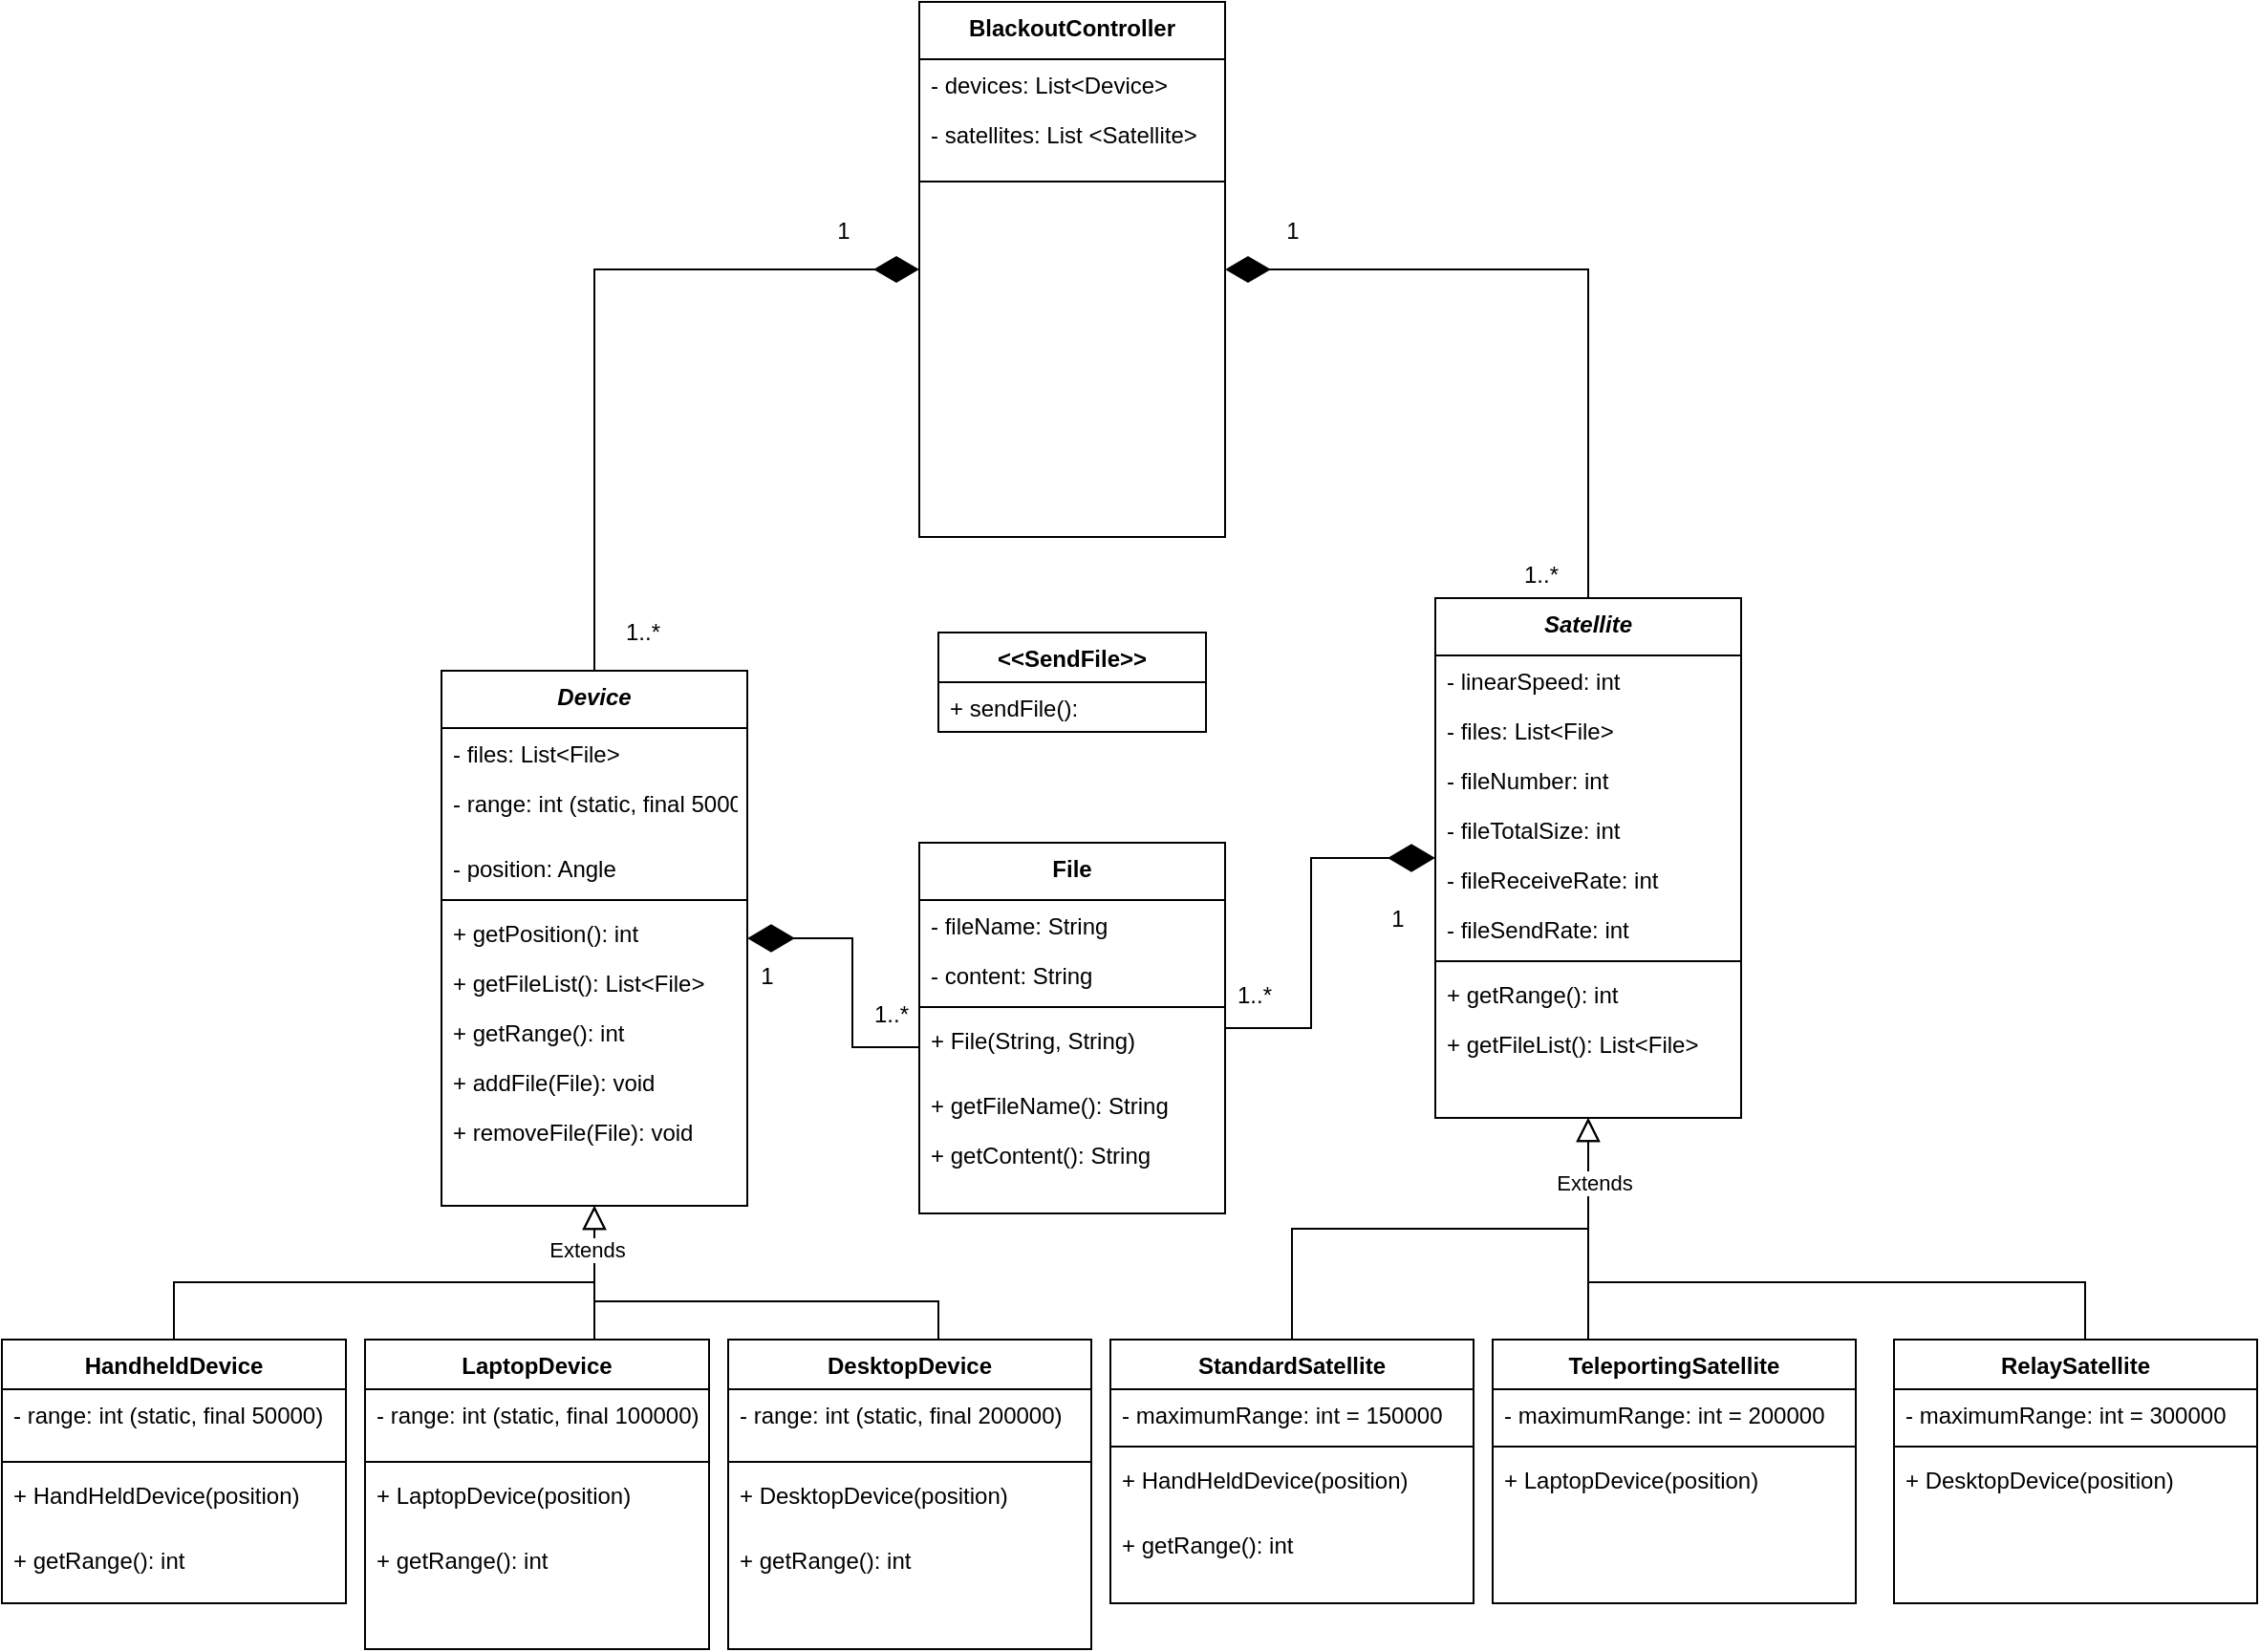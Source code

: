 <mxfile version="20.0.4" type="device"><diagram id="C5RBs43oDa-KdzZeNtuy" name="Page-1"><mxGraphModel dx="2249" dy="1931" grid="1" gridSize="10" guides="1" tooltips="1" connect="1" arrows="1" fold="1" page="1" pageScale="1" pageWidth="827" pageHeight="1169" math="0" shadow="0"><root><mxCell id="WIyWlLk6GJQsqaUBKTNV-0"/><mxCell id="WIyWlLk6GJQsqaUBKTNV-1" parent="WIyWlLk6GJQsqaUBKTNV-0"/><mxCell id="QNKEwZB32PHMZEcL2ZNb-13" style="edgeStyle=orthogonalEdgeStyle;rounded=0;orthogonalLoop=1;jettySize=auto;html=1;endArrow=diamondThin;endFill=1;endSize=21;" parent="WIyWlLk6GJQsqaUBKTNV-1" source="zkfFHV4jXpPFQw0GAbJ--0" target="QNKEwZB32PHMZEcL2ZNb-0" edge="1"><mxGeometry relative="1" as="geometry"><Array as="points"><mxPoint x="300" y="-200"/></Array></mxGeometry></mxCell><mxCell id="zkfFHV4jXpPFQw0GAbJ--0" value="Device" style="swimlane;fontStyle=3;align=center;verticalAlign=top;childLayout=stackLayout;horizontal=1;startSize=30;horizontalStack=0;resizeParent=1;resizeLast=0;collapsible=1;marginBottom=0;rounded=0;shadow=0;strokeWidth=1;" parent="WIyWlLk6GJQsqaUBKTNV-1" vertex="1"><mxGeometry x="220" y="10" width="160" height="280" as="geometry"><mxRectangle x="230" y="140" width="160" height="26" as="alternateBounds"/></mxGeometry></mxCell><mxCell id="4Ep--PVW1qJke9t8ACAi-21" value="- files: List&lt;File&gt;" style="text;align=left;verticalAlign=top;spacingLeft=4;spacingRight=4;overflow=hidden;rotatable=0;points=[[0,0.5],[1,0.5]];portConstraint=eastwest;" parent="zkfFHV4jXpPFQw0GAbJ--0" vertex="1"><mxGeometry y="30" width="160" height="26" as="geometry"/></mxCell><mxCell id="9_Fv0vicIC3uGElYWAs4-48" value="- range: int (static, final 50000)" style="text;align=left;verticalAlign=top;spacingLeft=4;spacingRight=4;overflow=hidden;rotatable=0;points=[[0,0.5],[1,0.5]];portConstraint=eastwest;fontStyle=0" parent="zkfFHV4jXpPFQw0GAbJ--0" vertex="1"><mxGeometry y="56" width="160" height="34" as="geometry"/></mxCell><mxCell id="4Ep--PVW1qJke9t8ACAi-23" value="- position: Angle" style="text;align=left;verticalAlign=top;spacingLeft=4;spacingRight=4;overflow=hidden;rotatable=0;points=[[0,0.5],[1,0.5]];portConstraint=eastwest;" parent="zkfFHV4jXpPFQw0GAbJ--0" vertex="1"><mxGeometry y="90" width="160" height="26" as="geometry"/></mxCell><mxCell id="zkfFHV4jXpPFQw0GAbJ--4" value="" style="line;html=1;strokeWidth=1;align=left;verticalAlign=middle;spacingTop=-1;spacingLeft=3;spacingRight=3;rotatable=0;labelPosition=right;points=[];portConstraint=eastwest;" parent="zkfFHV4jXpPFQw0GAbJ--0" vertex="1"><mxGeometry y="116" width="160" height="8" as="geometry"/></mxCell><mxCell id="zkfFHV4jXpPFQw0GAbJ--5" value="+ getPosition(): int" style="text;align=left;verticalAlign=top;spacingLeft=4;spacingRight=4;overflow=hidden;rotatable=0;points=[[0,0.5],[1,0.5]];portConstraint=eastwest;" parent="zkfFHV4jXpPFQw0GAbJ--0" vertex="1"><mxGeometry y="124" width="160" height="26" as="geometry"/></mxCell><mxCell id="4Ep--PVW1qJke9t8ACAi-22" value="+ getFileList(): List&lt;File&gt;" style="text;align=left;verticalAlign=top;spacingLeft=4;spacingRight=4;overflow=hidden;rotatable=0;points=[[0,0.5],[1,0.5]];portConstraint=eastwest;" parent="zkfFHV4jXpPFQw0GAbJ--0" vertex="1"><mxGeometry y="150" width="160" height="26" as="geometry"/></mxCell><mxCell id="9_Fv0vicIC3uGElYWAs4-49" value="+ getRange(): int" style="text;align=left;verticalAlign=top;spacingLeft=4;spacingRight=4;overflow=hidden;rotatable=0;points=[[0,0.5],[1,0.5]];portConstraint=eastwest;" parent="zkfFHV4jXpPFQw0GAbJ--0" vertex="1"><mxGeometry y="176" width="160" height="26" as="geometry"/></mxCell><mxCell id="9_Fv0vicIC3uGElYWAs4-51" value="+ addFile(File): void" style="text;align=left;verticalAlign=top;spacingLeft=4;spacingRight=4;overflow=hidden;rotatable=0;points=[[0,0.5],[1,0.5]];portConstraint=eastwest;" parent="zkfFHV4jXpPFQw0GAbJ--0" vertex="1"><mxGeometry y="202" width="160" height="26" as="geometry"/></mxCell><mxCell id="9_Fv0vicIC3uGElYWAs4-52" value="+ removeFile(File): void" style="text;align=left;verticalAlign=top;spacingLeft=4;spacingRight=4;overflow=hidden;rotatable=0;points=[[0,0.5],[1,0.5]];portConstraint=eastwest;" parent="zkfFHV4jXpPFQw0GAbJ--0" vertex="1"><mxGeometry y="228" width="160" height="26" as="geometry"/></mxCell><mxCell id="zkfFHV4jXpPFQw0GAbJ--6" value="HandheldDevice" style="swimlane;fontStyle=1;align=center;verticalAlign=top;childLayout=stackLayout;horizontal=1;startSize=26;horizontalStack=0;resizeParent=1;resizeLast=0;collapsible=1;marginBottom=0;rounded=0;shadow=0;strokeWidth=1;" parent="WIyWlLk6GJQsqaUBKTNV-1" vertex="1"><mxGeometry x="-10" y="360" width="180" height="138" as="geometry"><mxRectangle x="130" y="380" width="160" height="26" as="alternateBounds"/></mxGeometry></mxCell><mxCell id="9_Fv0vicIC3uGElYWAs4-4" value="- range: int (static, final 50000)" style="text;align=left;verticalAlign=top;spacingLeft=4;spacingRight=4;overflow=hidden;rotatable=0;points=[[0,0.5],[1,0.5]];portConstraint=eastwest;fontStyle=0" parent="zkfFHV4jXpPFQw0GAbJ--6" vertex="1"><mxGeometry y="26" width="180" height="34" as="geometry"/></mxCell><mxCell id="9_Fv0vicIC3uGElYWAs4-5" value="" style="line;html=1;strokeWidth=1;align=left;verticalAlign=middle;spacingTop=-1;spacingLeft=3;spacingRight=3;rotatable=0;labelPosition=right;points=[];portConstraint=eastwest;" parent="zkfFHV4jXpPFQw0GAbJ--6" vertex="1"><mxGeometry y="60" width="180" height="8" as="geometry"/></mxCell><mxCell id="4Ep--PVW1qJke9t8ACAi-25" value="+ HandHeldDevice(position)" style="text;align=left;verticalAlign=top;spacingLeft=4;spacingRight=4;overflow=hidden;rotatable=0;points=[[0,0.5],[1,0.5]];portConstraint=eastwest;" parent="zkfFHV4jXpPFQw0GAbJ--6" vertex="1"><mxGeometry y="68" width="180" height="34" as="geometry"/></mxCell><mxCell id="9_Fv0vicIC3uGElYWAs4-8" value="+ getRange(): int" style="text;align=left;verticalAlign=top;spacingLeft=4;spacingRight=4;overflow=hidden;rotatable=0;points=[[0,0.5],[1,0.5]];portConstraint=eastwest;" parent="zkfFHV4jXpPFQw0GAbJ--6" vertex="1"><mxGeometry y="102" width="180" height="26" as="geometry"/></mxCell><mxCell id="zkfFHV4jXpPFQw0GAbJ--12" value="" style="endArrow=block;endSize=10;endFill=0;shadow=0;strokeWidth=1;rounded=0;edgeStyle=elbowEdgeStyle;elbow=vertical;" parent="WIyWlLk6GJQsqaUBKTNV-1" source="zkfFHV4jXpPFQw0GAbJ--6" target="zkfFHV4jXpPFQw0GAbJ--0" edge="1"><mxGeometry width="160" relative="1" as="geometry"><mxPoint x="200" y="203" as="sourcePoint"/><mxPoint x="200" y="203" as="targetPoint"/><Array as="points"><mxPoint x="190" y="330"/></Array></mxGeometry></mxCell><mxCell id="zkfFHV4jXpPFQw0GAbJ--16" value="" style="endArrow=block;endSize=10;endFill=0;shadow=0;strokeWidth=1;rounded=0;edgeStyle=elbowEdgeStyle;elbow=vertical;" parent="WIyWlLk6GJQsqaUBKTNV-1" target="zkfFHV4jXpPFQw0GAbJ--0" edge="1"><mxGeometry width="160" relative="1" as="geometry"><mxPoint x="300" y="360" as="sourcePoint"/><mxPoint x="310" y="271" as="targetPoint"/></mxGeometry></mxCell><mxCell id="9_Fv0vicIC3uGElYWAs4-41" value="Extends" style="edgeLabel;html=1;align=center;verticalAlign=middle;resizable=0;points=[];" parent="zkfFHV4jXpPFQw0GAbJ--16" vertex="1" connectable="0"><mxGeometry x="0.362" y="4" relative="1" as="geometry"><mxPoint as="offset"/></mxGeometry></mxCell><mxCell id="4Ep--PVW1qJke9t8ACAi-3" style="edgeStyle=orthogonalEdgeStyle;rounded=0;orthogonalLoop=1;jettySize=auto;html=1;endArrow=none;endFill=0;" parent="WIyWlLk6GJQsqaUBKTNV-1" edge="1"><mxGeometry relative="1" as="geometry"><mxPoint x="300" y="340" as="targetPoint"/><mxPoint x="480" y="360" as="sourcePoint"/><Array as="points"><mxPoint x="480" y="340"/><mxPoint x="300" y="340"/></Array></mxGeometry></mxCell><mxCell id="4Ep--PVW1qJke9t8ACAi-9" value="LaptopDevice" style="swimlane;fontStyle=1;align=center;verticalAlign=top;childLayout=stackLayout;horizontal=1;startSize=26;horizontalStack=0;resizeParent=1;resizeLast=0;collapsible=1;marginBottom=0;rounded=0;shadow=0;strokeWidth=1;" parent="WIyWlLk6GJQsqaUBKTNV-1" vertex="1"><mxGeometry x="180" y="360" width="180" height="162" as="geometry"><mxRectangle x="130" y="380" width="160" height="26" as="alternateBounds"/></mxGeometry></mxCell><mxCell id="9_Fv0vicIC3uGElYWAs4-15" value="- range: int (static, final 100000)" style="text;align=left;verticalAlign=top;spacingLeft=4;spacingRight=4;overflow=hidden;rotatable=0;points=[[0,0.5],[1,0.5]];portConstraint=eastwest;fontStyle=0" parent="4Ep--PVW1qJke9t8ACAi-9" vertex="1"><mxGeometry y="26" width="180" height="34" as="geometry"/></mxCell><mxCell id="9_Fv0vicIC3uGElYWAs4-0" value="" style="line;html=1;strokeWidth=1;align=left;verticalAlign=middle;spacingTop=-1;spacingLeft=3;spacingRight=3;rotatable=0;labelPosition=right;points=[];portConstraint=eastwest;" parent="4Ep--PVW1qJke9t8ACAi-9" vertex="1"><mxGeometry y="60" width="180" height="8" as="geometry"/></mxCell><mxCell id="9_Fv0vicIC3uGElYWAs4-2" value="+ LaptopDevice(position)" style="text;align=left;verticalAlign=top;spacingLeft=4;spacingRight=4;overflow=hidden;rotatable=0;points=[[0,0.5],[1,0.5]];portConstraint=eastwest;fontStyle=0" parent="4Ep--PVW1qJke9t8ACAi-9" vertex="1"><mxGeometry y="68" width="180" height="34" as="geometry"/></mxCell><mxCell id="9_Fv0vicIC3uGElYWAs4-7" value="+ getRange(): int" style="text;align=left;verticalAlign=top;spacingLeft=4;spacingRight=4;overflow=hidden;rotatable=0;points=[[0,0.5],[1,0.5]];portConstraint=eastwest;" parent="4Ep--PVW1qJke9t8ACAi-9" vertex="1"><mxGeometry y="102" width="180" height="26" as="geometry"/></mxCell><mxCell id="4Ep--PVW1qJke9t8ACAi-13" value="DesktopDevice" style="swimlane;fontStyle=1;align=center;verticalAlign=top;childLayout=stackLayout;horizontal=1;startSize=26;horizontalStack=0;resizeParent=1;resizeLast=0;collapsible=1;marginBottom=0;rounded=0;shadow=0;strokeWidth=1;" parent="WIyWlLk6GJQsqaUBKTNV-1" vertex="1"><mxGeometry x="370" y="360" width="190" height="162" as="geometry"><mxRectangle x="130" y="380" width="160" height="26" as="alternateBounds"/></mxGeometry></mxCell><mxCell id="9_Fv0vicIC3uGElYWAs4-16" value="- range: int (static, final 200000)" style="text;align=left;verticalAlign=top;spacingLeft=4;spacingRight=4;overflow=hidden;rotatable=0;points=[[0,0.5],[1,0.5]];portConstraint=eastwest;fontStyle=0" parent="4Ep--PVW1qJke9t8ACAi-13" vertex="1"><mxGeometry y="26" width="190" height="34" as="geometry"/></mxCell><mxCell id="9_Fv0vicIC3uGElYWAs4-1" value="" style="line;html=1;strokeWidth=1;align=left;verticalAlign=middle;spacingTop=-1;spacingLeft=3;spacingRight=3;rotatable=0;labelPosition=right;points=[];portConstraint=eastwest;" parent="4Ep--PVW1qJke9t8ACAi-13" vertex="1"><mxGeometry y="60" width="190" height="8" as="geometry"/></mxCell><mxCell id="4Ep--PVW1qJke9t8ACAi-16" value="+ DesktopDevice(position)" style="text;align=left;verticalAlign=top;spacingLeft=4;spacingRight=4;overflow=hidden;rotatable=0;points=[[0,0.5],[1,0.5]];portConstraint=eastwest;fontStyle=0" parent="4Ep--PVW1qJke9t8ACAi-13" vertex="1"><mxGeometry y="68" width="190" height="34" as="geometry"/></mxCell><mxCell id="9_Fv0vicIC3uGElYWAs4-6" value="+ getRange(): int" style="text;align=left;verticalAlign=top;spacingLeft=4;spacingRight=4;overflow=hidden;rotatable=0;points=[[0,0.5],[1,0.5]];portConstraint=eastwest;" parent="4Ep--PVW1qJke9t8ACAi-13" vertex="1"><mxGeometry y="102" width="190" height="26" as="geometry"/></mxCell><mxCell id="QNKEwZB32PHMZEcL2ZNb-11" style="edgeStyle=orthogonalEdgeStyle;rounded=0;orthogonalLoop=1;jettySize=auto;html=1;endArrow=diamondThin;endFill=1;endSize=21;" parent="WIyWlLk6GJQsqaUBKTNV-1" source="4Ep--PVW1qJke9t8ACAi-35" target="QNKEwZB32PHMZEcL2ZNb-0" edge="1"><mxGeometry relative="1" as="geometry"><Array as="points"><mxPoint x="820" y="-200"/></Array></mxGeometry></mxCell><mxCell id="4Ep--PVW1qJke9t8ACAi-35" value="Satellite" style="swimlane;fontStyle=3;align=center;verticalAlign=top;childLayout=stackLayout;horizontal=1;startSize=30;horizontalStack=0;resizeParent=1;resizeLast=0;collapsible=1;marginBottom=0;rounded=0;shadow=0;strokeWidth=1;" parent="WIyWlLk6GJQsqaUBKTNV-1" vertex="1"><mxGeometry x="740" y="-28" width="160" height="272" as="geometry"><mxRectangle x="230" y="140" width="160" height="26" as="alternateBounds"/></mxGeometry></mxCell><mxCell id="4Ep--PVW1qJke9t8ACAi-36" value="- linearSpeed: int" style="text;align=left;verticalAlign=top;spacingLeft=4;spacingRight=4;overflow=hidden;rotatable=0;points=[[0,0.5],[1,0.5]];portConstraint=eastwest;" parent="4Ep--PVW1qJke9t8ACAi-35" vertex="1"><mxGeometry y="30" width="160" height="26" as="geometry"/></mxCell><mxCell id="4Ep--PVW1qJke9t8ACAi-38" value="- files: List&lt;File&gt;" style="text;align=left;verticalAlign=top;spacingLeft=4;spacingRight=4;overflow=hidden;rotatable=0;points=[[0,0.5],[1,0.5]];portConstraint=eastwest;" parent="4Ep--PVW1qJke9t8ACAi-35" vertex="1"><mxGeometry y="56" width="160" height="26" as="geometry"/></mxCell><mxCell id="4Ep--PVW1qJke9t8ACAi-53" value="- fileNumber: int" style="text;align=left;verticalAlign=top;spacingLeft=4;spacingRight=4;overflow=hidden;rotatable=0;points=[[0,0.5],[1,0.5]];portConstraint=eastwest;" parent="4Ep--PVW1qJke9t8ACAi-35" vertex="1"><mxGeometry y="82" width="160" height="26" as="geometry"/></mxCell><mxCell id="4Ep--PVW1qJke9t8ACAi-54" value="- fileTotalSize: int" style="text;align=left;verticalAlign=top;spacingLeft=4;spacingRight=4;overflow=hidden;rotatable=0;points=[[0,0.5],[1,0.5]];portConstraint=eastwest;" parent="4Ep--PVW1qJke9t8ACAi-35" vertex="1"><mxGeometry y="108" width="160" height="26" as="geometry"/></mxCell><mxCell id="4Ep--PVW1qJke9t8ACAi-55" value="- fileReceiveRate: int" style="text;align=left;verticalAlign=top;spacingLeft=4;spacingRight=4;overflow=hidden;rotatable=0;points=[[0,0.5],[1,0.5]];portConstraint=eastwest;" parent="4Ep--PVW1qJke9t8ACAi-35" vertex="1"><mxGeometry y="134" width="160" height="26" as="geometry"/></mxCell><mxCell id="4Ep--PVW1qJke9t8ACAi-56" value="- fileSendRate: int" style="text;align=left;verticalAlign=top;spacingLeft=4;spacingRight=4;overflow=hidden;rotatable=0;points=[[0,0.5],[1,0.5]];portConstraint=eastwest;" parent="4Ep--PVW1qJke9t8ACAi-35" vertex="1"><mxGeometry y="160" width="160" height="26" as="geometry"/></mxCell><mxCell id="4Ep--PVW1qJke9t8ACAi-39" value="" style="line;html=1;strokeWidth=1;align=left;verticalAlign=middle;spacingTop=-1;spacingLeft=3;spacingRight=3;rotatable=0;labelPosition=right;points=[];portConstraint=eastwest;" parent="4Ep--PVW1qJke9t8ACAi-35" vertex="1"><mxGeometry y="186" width="160" height="8" as="geometry"/></mxCell><mxCell id="4Ep--PVW1qJke9t8ACAi-40" value="+ getRange(): int" style="text;align=left;verticalAlign=top;spacingLeft=4;spacingRight=4;overflow=hidden;rotatable=0;points=[[0,0.5],[1,0.5]];portConstraint=eastwest;" parent="4Ep--PVW1qJke9t8ACAi-35" vertex="1"><mxGeometry y="194" width="160" height="26" as="geometry"/></mxCell><mxCell id="4Ep--PVW1qJke9t8ACAi-41" value="+ getFileList(): List&lt;File&gt;" style="text;align=left;verticalAlign=top;spacingLeft=4;spacingRight=4;overflow=hidden;rotatable=0;points=[[0,0.5],[1,0.5]];portConstraint=eastwest;" parent="4Ep--PVW1qJke9t8ACAi-35" vertex="1"><mxGeometry y="220" width="160" height="26" as="geometry"/></mxCell><mxCell id="4Ep--PVW1qJke9t8ACAi-42" value="StandardSatellite" style="swimlane;fontStyle=1;align=center;verticalAlign=top;childLayout=stackLayout;horizontal=1;startSize=26;horizontalStack=0;resizeParent=1;resizeLast=0;collapsible=1;marginBottom=0;rounded=0;shadow=0;strokeWidth=1;" parent="WIyWlLk6GJQsqaUBKTNV-1" vertex="1"><mxGeometry x="570" y="360" width="190" height="138" as="geometry"><mxRectangle x="130" y="380" width="160" height="26" as="alternateBounds"/></mxGeometry></mxCell><mxCell id="9_Fv0vicIC3uGElYWAs4-9" value="- maximumRange: int = 150000" style="text;align=left;verticalAlign=top;spacingLeft=4;spacingRight=4;overflow=hidden;rotatable=0;points=[[0,0.5],[1,0.5]];portConstraint=eastwest;" parent="4Ep--PVW1qJke9t8ACAi-42" vertex="1"><mxGeometry y="26" width="190" height="26" as="geometry"/></mxCell><mxCell id="4Ep--PVW1qJke9t8ACAi-51" value="" style="line;html=1;strokeWidth=1;align=left;verticalAlign=middle;spacingTop=-1;spacingLeft=3;spacingRight=3;rotatable=0;labelPosition=right;points=[];portConstraint=eastwest;" parent="4Ep--PVW1qJke9t8ACAi-42" vertex="1"><mxGeometry y="52" width="190" height="8" as="geometry"/></mxCell><mxCell id="4Ep--PVW1qJke9t8ACAi-43" value="+ HandHeldDevice(position)" style="text;align=left;verticalAlign=top;spacingLeft=4;spacingRight=4;overflow=hidden;rotatable=0;points=[[0,0.5],[1,0.5]];portConstraint=eastwest;" parent="4Ep--PVW1qJke9t8ACAi-42" vertex="1"><mxGeometry y="60" width="190" height="34" as="geometry"/></mxCell><mxCell id="4Ep--PVW1qJke9t8ACAi-52" value="+ getRange(): int" style="text;align=left;verticalAlign=top;spacingLeft=4;spacingRight=4;overflow=hidden;rotatable=0;points=[[0,0.5],[1,0.5]];portConstraint=eastwest;" parent="4Ep--PVW1qJke9t8ACAi-42" vertex="1"><mxGeometry y="94" width="190" height="26" as="geometry"/></mxCell><mxCell id="4Ep--PVW1qJke9t8ACAi-44" value="" style="endArrow=block;endSize=10;endFill=0;shadow=0;strokeWidth=1;rounded=0;edgeStyle=elbowEdgeStyle;elbow=vertical;" parent="WIyWlLk6GJQsqaUBKTNV-1" source="4Ep--PVW1qJke9t8ACAi-42" target="4Ep--PVW1qJke9t8ACAi-35" edge="1"><mxGeometry width="160" relative="1" as="geometry"><mxPoint x="720" y="203" as="sourcePoint"/><mxPoint x="720" y="203" as="targetPoint"/></mxGeometry></mxCell><mxCell id="4Ep--PVW1qJke9t8ACAi-45" value="" style="endArrow=block;endSize=10;endFill=0;shadow=0;strokeWidth=1;rounded=0;edgeStyle=elbowEdgeStyle;elbow=vertical;" parent="WIyWlLk6GJQsqaUBKTNV-1" target="4Ep--PVW1qJke9t8ACAi-35" edge="1"><mxGeometry width="160" relative="1" as="geometry"><mxPoint x="820" y="360" as="sourcePoint"/><mxPoint x="830" y="271" as="targetPoint"/></mxGeometry></mxCell><mxCell id="9_Fv0vicIC3uGElYWAs4-42" value="Extends" style="edgeLabel;html=1;align=center;verticalAlign=middle;resizable=0;points=[];" parent="4Ep--PVW1qJke9t8ACAi-45" vertex="1" connectable="0"><mxGeometry x="0.414" y="-3" relative="1" as="geometry"><mxPoint as="offset"/></mxGeometry></mxCell><mxCell id="4Ep--PVW1qJke9t8ACAi-46" style="edgeStyle=orthogonalEdgeStyle;rounded=0;orthogonalLoop=1;jettySize=auto;html=1;endArrow=none;endFill=0;" parent="WIyWlLk6GJQsqaUBKTNV-1" edge="1"><mxGeometry relative="1" as="geometry"><mxPoint x="820" y="340" as="targetPoint"/><mxPoint x="1000" y="360" as="sourcePoint"/><Array as="points"><mxPoint x="1080" y="360"/><mxPoint x="1080" y="330"/><mxPoint x="820" y="330"/></Array></mxGeometry></mxCell><mxCell id="4Ep--PVW1qJke9t8ACAi-47" value="TeleportingSatellite" style="swimlane;fontStyle=1;align=center;verticalAlign=top;childLayout=stackLayout;horizontal=1;startSize=26;horizontalStack=0;resizeParent=1;resizeLast=0;collapsible=1;marginBottom=0;rounded=0;shadow=0;strokeWidth=1;" parent="WIyWlLk6GJQsqaUBKTNV-1" vertex="1"><mxGeometry x="770" y="360" width="190" height="138" as="geometry"><mxRectangle x="130" y="380" width="160" height="26" as="alternateBounds"/></mxGeometry></mxCell><mxCell id="9_Fv0vicIC3uGElYWAs4-10" value="- maximumRange: int = 200000" style="text;align=left;verticalAlign=top;spacingLeft=4;spacingRight=4;overflow=hidden;rotatable=0;points=[[0,0.5],[1,0.5]];portConstraint=eastwest;" parent="4Ep--PVW1qJke9t8ACAi-47" vertex="1"><mxGeometry y="26" width="190" height="26" as="geometry"/></mxCell><mxCell id="9_Fv0vicIC3uGElYWAs4-12" value="" style="line;html=1;strokeWidth=1;align=left;verticalAlign=middle;spacingTop=-1;spacingLeft=3;spacingRight=3;rotatable=0;labelPosition=right;points=[];portConstraint=eastwest;" parent="4Ep--PVW1qJke9t8ACAi-47" vertex="1"><mxGeometry y="52" width="190" height="8" as="geometry"/></mxCell><mxCell id="4Ep--PVW1qJke9t8ACAi-48" value="+ LaptopDevice(position)" style="text;align=left;verticalAlign=top;spacingLeft=4;spacingRight=4;overflow=hidden;rotatable=0;points=[[0,0.5],[1,0.5]];portConstraint=eastwest;fontStyle=0" parent="4Ep--PVW1qJke9t8ACAi-47" vertex="1"><mxGeometry y="60" width="190" height="34" as="geometry"/></mxCell><mxCell id="4Ep--PVW1qJke9t8ACAi-49" value="RelaySatellite" style="swimlane;fontStyle=1;align=center;verticalAlign=top;childLayout=stackLayout;horizontal=1;startSize=26;horizontalStack=0;resizeParent=1;resizeLast=0;collapsible=1;marginBottom=0;rounded=0;shadow=0;strokeWidth=1;" parent="WIyWlLk6GJQsqaUBKTNV-1" vertex="1"><mxGeometry x="980" y="360" width="190" height="138" as="geometry"><mxRectangle x="130" y="380" width="160" height="26" as="alternateBounds"/></mxGeometry></mxCell><mxCell id="9_Fv0vicIC3uGElYWAs4-11" value="- maximumRange: int = 300000" style="text;align=left;verticalAlign=top;spacingLeft=4;spacingRight=4;overflow=hidden;rotatable=0;points=[[0,0.5],[1,0.5]];portConstraint=eastwest;" parent="4Ep--PVW1qJke9t8ACAi-49" vertex="1"><mxGeometry y="26" width="190" height="26" as="geometry"/></mxCell><mxCell id="9_Fv0vicIC3uGElYWAs4-13" value="" style="line;html=1;strokeWidth=1;align=left;verticalAlign=middle;spacingTop=-1;spacingLeft=3;spacingRight=3;rotatable=0;labelPosition=right;points=[];portConstraint=eastwest;" parent="4Ep--PVW1qJke9t8ACAi-49" vertex="1"><mxGeometry y="52" width="190" height="8" as="geometry"/></mxCell><mxCell id="4Ep--PVW1qJke9t8ACAi-50" value="+ DesktopDevice(position)" style="text;align=left;verticalAlign=top;spacingLeft=4;spacingRight=4;overflow=hidden;rotatable=0;points=[[0,0.5],[1,0.5]];portConstraint=eastwest;fontStyle=0" parent="4Ep--PVW1qJke9t8ACAi-49" vertex="1"><mxGeometry y="60" width="190" height="34" as="geometry"/></mxCell><mxCell id="9_Fv0vicIC3uGElYWAs4-20" value="&lt;&lt;SendFile&gt;&gt;" style="swimlane;fontStyle=1;childLayout=stackLayout;horizontal=1;startSize=26;fillColor=none;horizontalStack=0;resizeParent=1;resizeParentMax=0;resizeLast=0;collapsible=1;marginBottom=0;" parent="WIyWlLk6GJQsqaUBKTNV-1" vertex="1"><mxGeometry x="480" y="-10" width="140" height="52" as="geometry"/></mxCell><mxCell id="9_Fv0vicIC3uGElYWAs4-23" value="+ sendFile():" style="text;strokeColor=none;fillColor=none;align=left;verticalAlign=top;spacingLeft=4;spacingRight=4;overflow=hidden;rotatable=0;points=[[0,0.5],[1,0.5]];portConstraint=eastwest;" parent="9_Fv0vicIC3uGElYWAs4-20" vertex="1"><mxGeometry y="26" width="140" height="26" as="geometry"/></mxCell><mxCell id="9_Fv0vicIC3uGElYWAs4-38" style="edgeStyle=orthogonalEdgeStyle;rounded=0;orthogonalLoop=1;jettySize=auto;html=1;endArrow=diamondThin;endFill=1;endSize=22;strokeWidth=1;" parent="WIyWlLk6GJQsqaUBKTNV-1" source="9_Fv0vicIC3uGElYWAs4-27" target="4Ep--PVW1qJke9t8ACAi-35" edge="1"><mxGeometry relative="1" as="geometry"/></mxCell><mxCell id="9_Fv0vicIC3uGElYWAs4-27" value="File" style="swimlane;fontStyle=1;align=center;verticalAlign=top;childLayout=stackLayout;horizontal=1;startSize=30;horizontalStack=0;resizeParent=1;resizeLast=0;collapsible=1;marginBottom=0;rounded=0;shadow=0;strokeWidth=1;" parent="WIyWlLk6GJQsqaUBKTNV-1" vertex="1"><mxGeometry x="470" y="100" width="160" height="194" as="geometry"><mxRectangle x="230" y="140" width="160" height="26" as="alternateBounds"/></mxGeometry></mxCell><mxCell id="9_Fv0vicIC3uGElYWAs4-28" value="- fileName: String" style="text;align=left;verticalAlign=top;spacingLeft=4;spacingRight=4;overflow=hidden;rotatable=0;points=[[0,0.5],[1,0.5]];portConstraint=eastwest;" parent="9_Fv0vicIC3uGElYWAs4-27" vertex="1"><mxGeometry y="30" width="160" height="26" as="geometry"/></mxCell><mxCell id="9_Fv0vicIC3uGElYWAs4-29" value="- content: String" style="text;align=left;verticalAlign=top;spacingLeft=4;spacingRight=4;overflow=hidden;rotatable=0;points=[[0,0.5],[1,0.5]];portConstraint=eastwest;" parent="9_Fv0vicIC3uGElYWAs4-27" vertex="1"><mxGeometry y="56" width="160" height="26" as="geometry"/></mxCell><mxCell id="9_Fv0vicIC3uGElYWAs4-30" value="" style="line;html=1;strokeWidth=1;align=left;verticalAlign=middle;spacingTop=-1;spacingLeft=3;spacingRight=3;rotatable=0;labelPosition=right;points=[];portConstraint=eastwest;" parent="9_Fv0vicIC3uGElYWAs4-27" vertex="1"><mxGeometry y="82" width="160" height="8" as="geometry"/></mxCell><mxCell id="9_Fv0vicIC3uGElYWAs4-33" value="+ File(String, String)" style="text;align=left;verticalAlign=top;spacingLeft=4;spacingRight=4;overflow=hidden;rotatable=0;points=[[0,0.5],[1,0.5]];portConstraint=eastwest;" parent="9_Fv0vicIC3uGElYWAs4-27" vertex="1"><mxGeometry y="90" width="160" height="34" as="geometry"/></mxCell><mxCell id="9_Fv0vicIC3uGElYWAs4-31" value="+ getFileName(): String" style="text;align=left;verticalAlign=top;spacingLeft=4;spacingRight=4;overflow=hidden;rotatable=0;points=[[0,0.5],[1,0.5]];portConstraint=eastwest;" parent="9_Fv0vicIC3uGElYWAs4-27" vertex="1"><mxGeometry y="124" width="160" height="26" as="geometry"/></mxCell><mxCell id="9_Fv0vicIC3uGElYWAs4-32" value="+ getContent(): String" style="text;align=left;verticalAlign=top;spacingLeft=4;spacingRight=4;overflow=hidden;rotatable=0;points=[[0,0.5],[1,0.5]];portConstraint=eastwest;" parent="9_Fv0vicIC3uGElYWAs4-27" vertex="1"><mxGeometry y="150" width="160" height="26" as="geometry"/></mxCell><mxCell id="9_Fv0vicIC3uGElYWAs4-34" style="edgeStyle=orthogonalEdgeStyle;rounded=0;orthogonalLoop=1;jettySize=auto;html=1;endArrow=diamondThin;endFill=1;strokeWidth=1;endSize=22;" parent="WIyWlLk6GJQsqaUBKTNV-1" source="9_Fv0vicIC3uGElYWAs4-33" target="zkfFHV4jXpPFQw0GAbJ--0" edge="1"><mxGeometry relative="1" as="geometry"/></mxCell><mxCell id="9_Fv0vicIC3uGElYWAs4-36" value="1" style="text;html=1;align=center;verticalAlign=middle;resizable=0;points=[];autosize=1;strokeColor=none;fillColor=none;" parent="WIyWlLk6GJQsqaUBKTNV-1" vertex="1"><mxGeometry x="380" y="160" width="20" height="20" as="geometry"/></mxCell><mxCell id="9_Fv0vicIC3uGElYWAs4-37" value="1..*" style="text;html=1;align=center;verticalAlign=middle;resizable=0;points=[];autosize=1;strokeColor=none;fillColor=none;" parent="WIyWlLk6GJQsqaUBKTNV-1" vertex="1"><mxGeometry x="440" y="180" width="30" height="20" as="geometry"/></mxCell><mxCell id="9_Fv0vicIC3uGElYWAs4-39" value="1..*" style="text;html=1;align=center;verticalAlign=middle;resizable=0;points=[];autosize=1;strokeColor=none;fillColor=none;" parent="WIyWlLk6GJQsqaUBKTNV-1" vertex="1"><mxGeometry x="630" y="170" width="30" height="20" as="geometry"/></mxCell><mxCell id="9_Fv0vicIC3uGElYWAs4-40" value="1" style="text;html=1;align=center;verticalAlign=middle;resizable=0;points=[];autosize=1;strokeColor=none;fillColor=none;" parent="WIyWlLk6GJQsqaUBKTNV-1" vertex="1"><mxGeometry x="710" y="130" width="20" height="20" as="geometry"/></mxCell><mxCell id="QNKEwZB32PHMZEcL2ZNb-0" value="BlackoutController&#10;" style="swimlane;fontStyle=1;align=center;verticalAlign=top;childLayout=stackLayout;horizontal=1;startSize=30;horizontalStack=0;resizeParent=1;resizeLast=0;collapsible=1;marginBottom=0;rounded=0;shadow=0;strokeWidth=1;" parent="WIyWlLk6GJQsqaUBKTNV-1" vertex="1"><mxGeometry x="470" y="-340" width="160" height="280" as="geometry"><mxRectangle x="230" y="140" width="160" height="26" as="alternateBounds"/></mxGeometry></mxCell><mxCell id="QNKEwZB32PHMZEcL2ZNb-1" value="- devices: List&lt;Device&gt;" style="text;align=left;verticalAlign=top;spacingLeft=4;spacingRight=4;overflow=hidden;rotatable=0;points=[[0,0.5],[1,0.5]];portConstraint=eastwest;" parent="QNKEwZB32PHMZEcL2ZNb-0" vertex="1"><mxGeometry y="30" width="160" height="26" as="geometry"/></mxCell><mxCell id="QNKEwZB32PHMZEcL2ZNb-2" value="- satellites: List &lt;Satellite&gt;" style="text;align=left;verticalAlign=top;spacingLeft=4;spacingRight=4;overflow=hidden;rotatable=0;points=[[0,0.5],[1,0.5]];portConstraint=eastwest;fontStyle=0" parent="QNKEwZB32PHMZEcL2ZNb-0" vertex="1"><mxGeometry y="56" width="160" height="34" as="geometry"/></mxCell><mxCell id="QNKEwZB32PHMZEcL2ZNb-5" value="" style="line;html=1;strokeWidth=1;align=left;verticalAlign=middle;spacingTop=-1;spacingLeft=3;spacingRight=3;rotatable=0;labelPosition=right;points=[];portConstraint=eastwest;" parent="QNKEwZB32PHMZEcL2ZNb-0" vertex="1"><mxGeometry y="90" width="160" height="8" as="geometry"/></mxCell><mxCell id="QNKEwZB32PHMZEcL2ZNb-14" value="1..*" style="text;html=1;align=center;verticalAlign=middle;resizable=0;points=[];autosize=1;strokeColor=none;fillColor=none;" parent="WIyWlLk6GJQsqaUBKTNV-1" vertex="1"><mxGeometry x="310" y="-20" width="30" height="20" as="geometry"/></mxCell><mxCell id="QNKEwZB32PHMZEcL2ZNb-15" value="1..*" style="text;html=1;align=center;verticalAlign=middle;resizable=0;points=[];autosize=1;strokeColor=none;fillColor=none;" parent="WIyWlLk6GJQsqaUBKTNV-1" vertex="1"><mxGeometry x="780" y="-50" width="30" height="20" as="geometry"/></mxCell><mxCell id="QNKEwZB32PHMZEcL2ZNb-16" value="1" style="text;html=1;align=center;verticalAlign=middle;resizable=0;points=[];autosize=1;strokeColor=none;fillColor=none;" parent="WIyWlLk6GJQsqaUBKTNV-1" vertex="1"><mxGeometry x="655" y="-230" width="20" height="20" as="geometry"/></mxCell><mxCell id="QNKEwZB32PHMZEcL2ZNb-17" value="1" style="text;html=1;align=center;verticalAlign=middle;resizable=0;points=[];autosize=1;strokeColor=none;fillColor=none;" parent="WIyWlLk6GJQsqaUBKTNV-1" vertex="1"><mxGeometry x="420" y="-230" width="20" height="20" as="geometry"/></mxCell></root></mxGraphModel></diagram></mxfile>